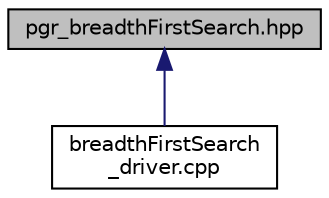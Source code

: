 digraph "pgr_breadthFirstSearch.hpp"
{
 // LATEX_PDF_SIZE
  edge [fontname="Helvetica",fontsize="10",labelfontname="Helvetica",labelfontsize="10"];
  node [fontname="Helvetica",fontsize="10",shape=record];
  Node1 [label="pgr_breadthFirstSearch.hpp",height=0.2,width=0.4,color="black", fillcolor="grey75", style="filled", fontcolor="black",tooltip=" "];
  Node1 -> Node2 [dir="back",color="midnightblue",fontsize="10",style="solid",fontname="Helvetica"];
  Node2 [label="breadthFirstSearch\l_driver.cpp",height=0.2,width=0.4,color="black", fillcolor="white", style="filled",URL="$breadthFirstSearch__driver_8cpp.html",tooltip=" "];
}
